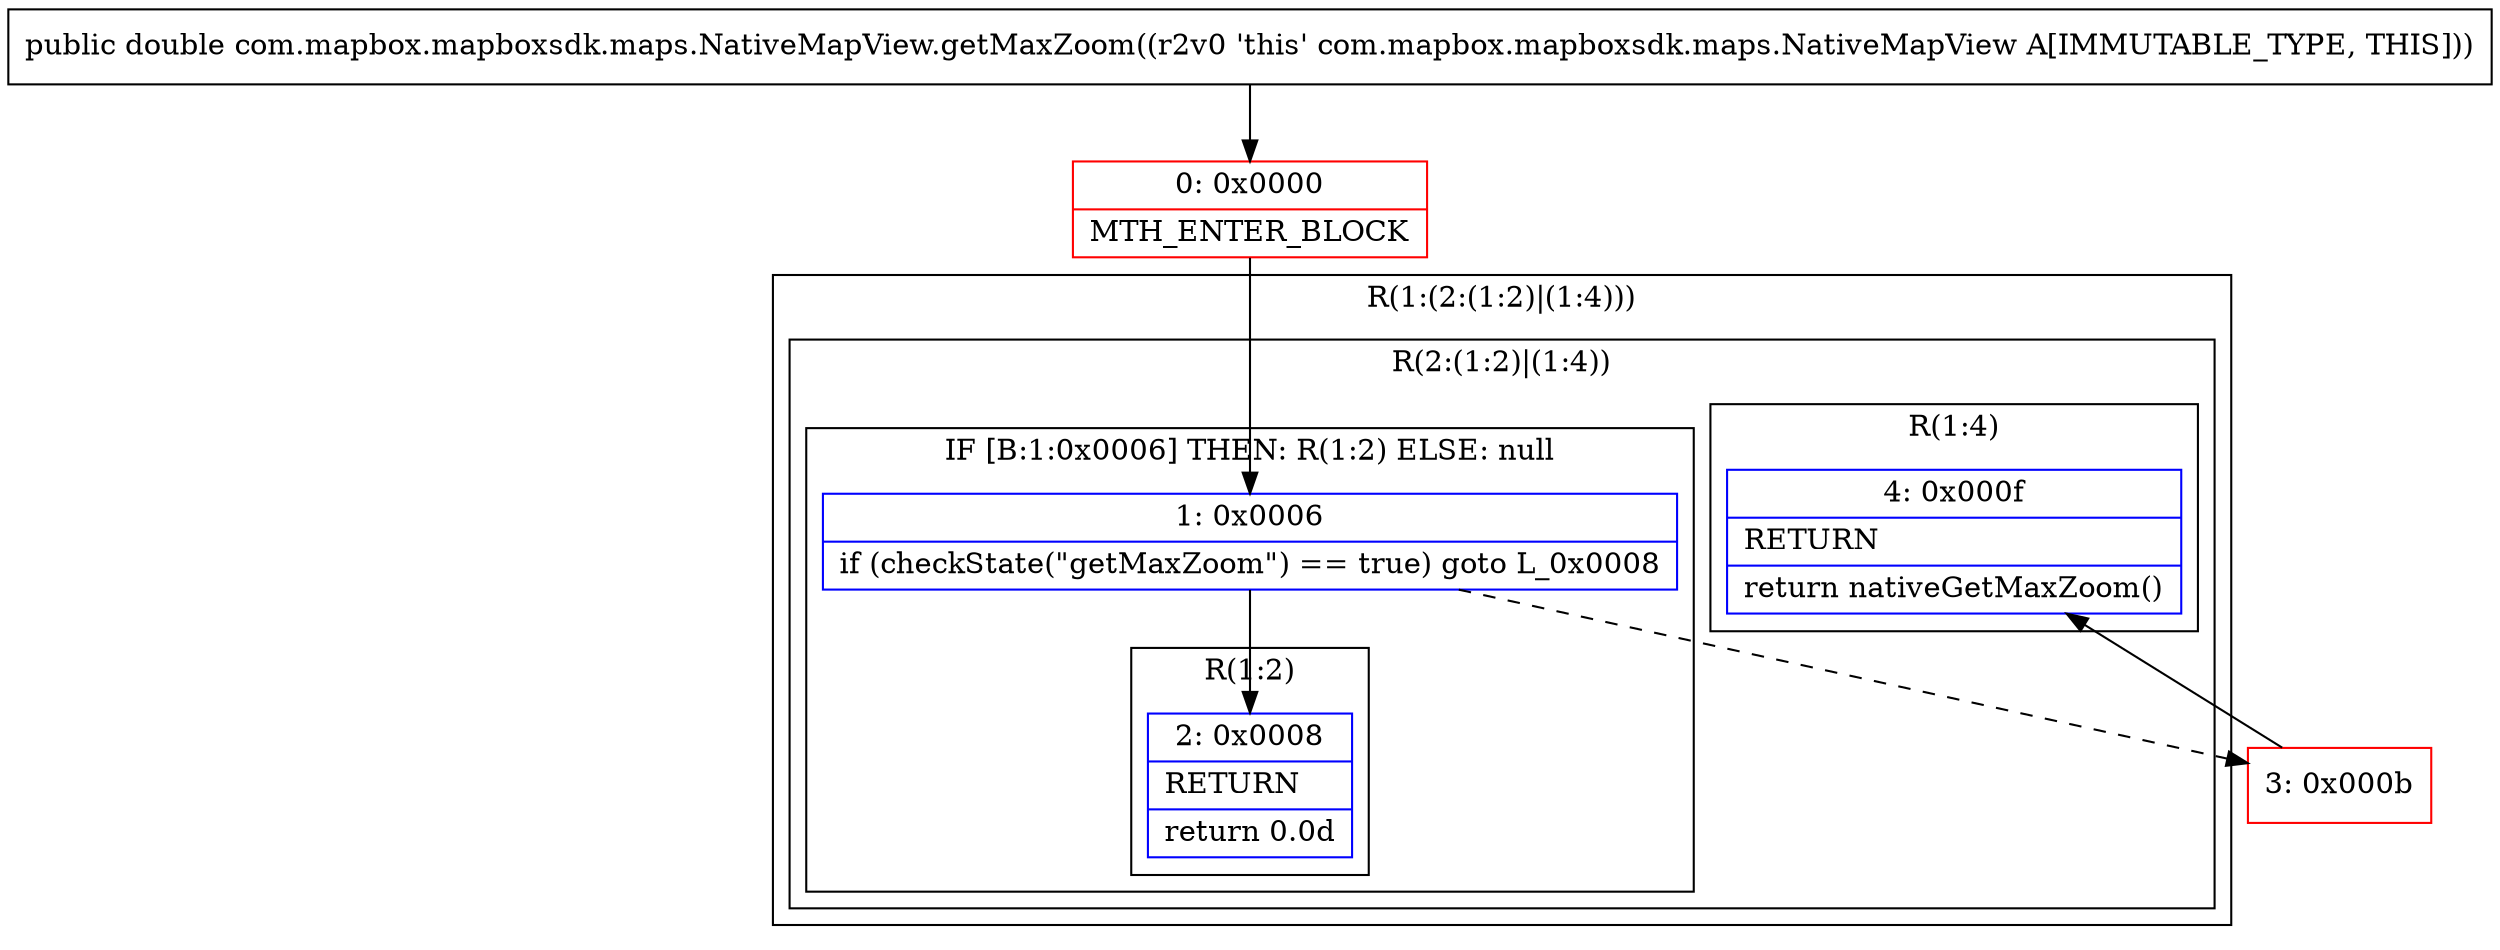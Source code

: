 digraph "CFG forcom.mapbox.mapboxsdk.maps.NativeMapView.getMaxZoom()D" {
subgraph cluster_Region_1552323033 {
label = "R(1:(2:(1:2)|(1:4)))";
node [shape=record,color=blue];
subgraph cluster_Region_2106416185 {
label = "R(2:(1:2)|(1:4))";
node [shape=record,color=blue];
subgraph cluster_IfRegion_94114995 {
label = "IF [B:1:0x0006] THEN: R(1:2) ELSE: null";
node [shape=record,color=blue];
Node_1 [shape=record,label="{1\:\ 0x0006|if (checkState(\"getMaxZoom\") == true) goto L_0x0008\l}"];
subgraph cluster_Region_2031775600 {
label = "R(1:2)";
node [shape=record,color=blue];
Node_2 [shape=record,label="{2\:\ 0x0008|RETURN\l|return 0.0d\l}"];
}
}
subgraph cluster_Region_293220819 {
label = "R(1:4)";
node [shape=record,color=blue];
Node_4 [shape=record,label="{4\:\ 0x000f|RETURN\l|return nativeGetMaxZoom()\l}"];
}
}
}
Node_0 [shape=record,color=red,label="{0\:\ 0x0000|MTH_ENTER_BLOCK\l}"];
Node_3 [shape=record,color=red,label="{3\:\ 0x000b}"];
MethodNode[shape=record,label="{public double com.mapbox.mapboxsdk.maps.NativeMapView.getMaxZoom((r2v0 'this' com.mapbox.mapboxsdk.maps.NativeMapView A[IMMUTABLE_TYPE, THIS])) }"];
MethodNode -> Node_0;
Node_1 -> Node_2;
Node_1 -> Node_3[style=dashed];
Node_0 -> Node_1;
Node_3 -> Node_4;
}

